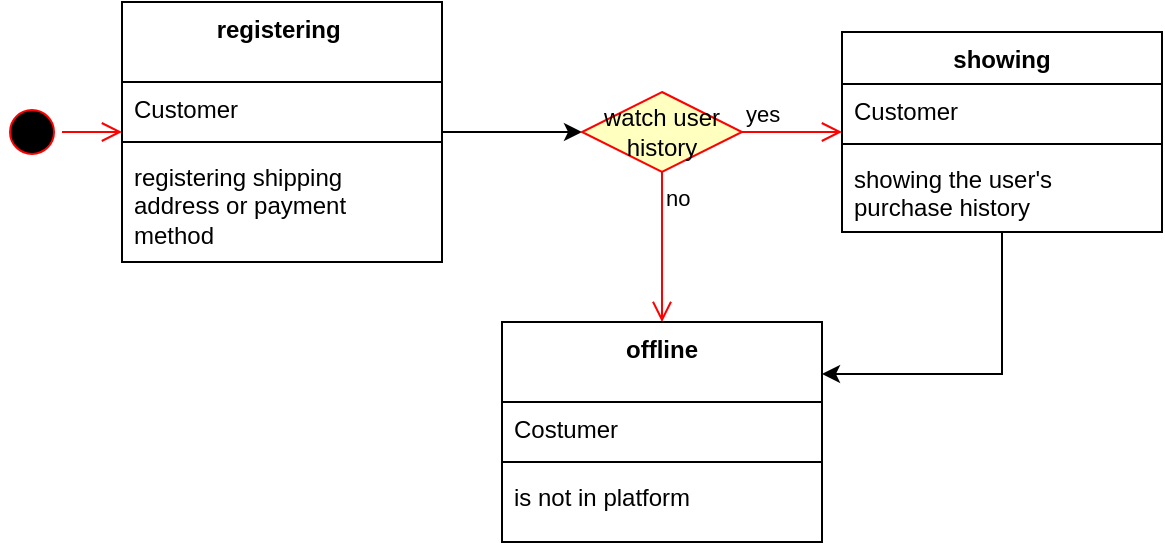 <mxfile version="24.1.0" type="device">
  <diagram id="PQn-5Fw6K4jAPKaVSkoZ" name="Página-1">
    <mxGraphModel dx="720" dy="423" grid="1" gridSize="10" guides="1" tooltips="1" connect="1" arrows="1" fold="1" page="1" pageScale="1" pageWidth="827" pageHeight="1169" math="0" shadow="0">
      <root>
        <mxCell id="0" />
        <mxCell id="1" parent="0" />
        <mxCell id="2B88kZ_RZcYbCxnPiZeE-21" style="edgeStyle=orthogonalEdgeStyle;rounded=0;orthogonalLoop=1;jettySize=auto;html=1;" parent="1" source="2B88kZ_RZcYbCxnPiZeE-5" target="pJZaQ0SCRYhrd6KhoG8E-2" edge="1">
          <mxGeometry relative="1" as="geometry">
            <Array as="points">
              <mxPoint x="560" y="206" />
            </Array>
            <mxPoint x="400.198" y="206" as="targetPoint" />
          </mxGeometry>
        </mxCell>
        <mxCell id="2B88kZ_RZcYbCxnPiZeE-5" value="showing" style="swimlane;fontStyle=1;align=center;verticalAlign=top;childLayout=stackLayout;horizontal=1;startSize=26;horizontalStack=0;resizeParent=1;resizeParentMax=0;resizeLast=0;collapsible=1;marginBottom=0;whiteSpace=wrap;html=1;" parent="1" vertex="1">
          <mxGeometry x="480" y="35" width="160" height="100" as="geometry" />
        </mxCell>
        <mxCell id="2B88kZ_RZcYbCxnPiZeE-6" value="Customer" style="text;strokeColor=none;fillColor=none;align=left;verticalAlign=top;spacingLeft=4;spacingRight=4;overflow=hidden;rotatable=0;points=[[0,0.5],[1,0.5]];portConstraint=eastwest;whiteSpace=wrap;html=1;" parent="2B88kZ_RZcYbCxnPiZeE-5" vertex="1">
          <mxGeometry y="26" width="160" height="26" as="geometry" />
        </mxCell>
        <mxCell id="2B88kZ_RZcYbCxnPiZeE-7" value="" style="line;strokeWidth=1;fillColor=none;align=left;verticalAlign=middle;spacingTop=-1;spacingLeft=3;spacingRight=3;rotatable=0;labelPosition=right;points=[];portConstraint=eastwest;strokeColor=inherit;" parent="2B88kZ_RZcYbCxnPiZeE-5" vertex="1">
          <mxGeometry y="52" width="160" height="8" as="geometry" />
        </mxCell>
        <mxCell id="2B88kZ_RZcYbCxnPiZeE-8" value="showing the user&#39;s purchase history" style="text;strokeColor=none;fillColor=none;align=left;verticalAlign=top;spacingLeft=4;spacingRight=4;overflow=hidden;rotatable=0;points=[[0,0.5],[1,0.5]];portConstraint=eastwest;whiteSpace=wrap;html=1;" parent="2B88kZ_RZcYbCxnPiZeE-5" vertex="1">
          <mxGeometry y="60" width="160" height="40" as="geometry" />
        </mxCell>
        <mxCell id="2B88kZ_RZcYbCxnPiZeE-16" style="edgeStyle=orthogonalEdgeStyle;rounded=0;orthogonalLoop=1;jettySize=auto;html=1;" parent="1" source="2B88kZ_RZcYbCxnPiZeE-9" target="2B88kZ_RZcYbCxnPiZeE-13" edge="1">
          <mxGeometry relative="1" as="geometry" />
        </mxCell>
        <mxCell id="2B88kZ_RZcYbCxnPiZeE-9" value="registering&amp;nbsp;" style="swimlane;fontStyle=1;align=center;verticalAlign=top;childLayout=stackLayout;horizontal=1;startSize=40;horizontalStack=0;resizeParent=1;resizeParentMax=0;resizeLast=0;collapsible=1;marginBottom=0;whiteSpace=wrap;html=1;" parent="1" vertex="1">
          <mxGeometry x="120" y="20" width="160" height="130" as="geometry" />
        </mxCell>
        <mxCell id="2B88kZ_RZcYbCxnPiZeE-10" value="Customer" style="text;strokeColor=none;fillColor=none;align=left;verticalAlign=top;spacingLeft=4;spacingRight=4;overflow=hidden;rotatable=0;points=[[0,0.5],[1,0.5]];portConstraint=eastwest;whiteSpace=wrap;html=1;" parent="2B88kZ_RZcYbCxnPiZeE-9" vertex="1">
          <mxGeometry y="40" width="160" height="26" as="geometry" />
        </mxCell>
        <mxCell id="2B88kZ_RZcYbCxnPiZeE-11" value="" style="line;strokeWidth=1;fillColor=none;align=left;verticalAlign=middle;spacingTop=-1;spacingLeft=3;spacingRight=3;rotatable=0;labelPosition=right;points=[];portConstraint=eastwest;strokeColor=inherit;" parent="2B88kZ_RZcYbCxnPiZeE-9" vertex="1">
          <mxGeometry y="66" width="160" height="8" as="geometry" />
        </mxCell>
        <mxCell id="2B88kZ_RZcYbCxnPiZeE-12" value="registering shipping address or payment method&amp;nbsp;" style="text;strokeColor=none;fillColor=none;align=left;verticalAlign=top;spacingLeft=4;spacingRight=4;overflow=hidden;rotatable=0;points=[[0,0.5],[1,0.5]];portConstraint=eastwest;whiteSpace=wrap;html=1;" parent="2B88kZ_RZcYbCxnPiZeE-9" vertex="1">
          <mxGeometry y="74" width="160" height="56" as="geometry" />
        </mxCell>
        <mxCell id="2B88kZ_RZcYbCxnPiZeE-13" value="watch user history" style="rhombus;whiteSpace=wrap;html=1;fontColor=#000000;fillColor=#ffffc0;strokeColor=#ff0000;" parent="1" vertex="1">
          <mxGeometry x="350" y="65" width="80" height="40" as="geometry" />
        </mxCell>
        <mxCell id="2B88kZ_RZcYbCxnPiZeE-14" value="yes" style="edgeStyle=orthogonalEdgeStyle;html=1;align=left;verticalAlign=bottom;endArrow=open;endSize=8;strokeColor=#ff0000;rounded=0;" parent="1" source="2B88kZ_RZcYbCxnPiZeE-13" target="2B88kZ_RZcYbCxnPiZeE-5" edge="1">
          <mxGeometry x="-1" relative="1" as="geometry">
            <mxPoint x="414" y="290" as="targetPoint" />
          </mxGeometry>
        </mxCell>
        <mxCell id="2B88kZ_RZcYbCxnPiZeE-15" value="no" style="edgeStyle=orthogonalEdgeStyle;html=1;align=left;verticalAlign=top;endArrow=open;endSize=8;strokeColor=#ff0000;rounded=0;" parent="1" source="2B88kZ_RZcYbCxnPiZeE-13" target="pJZaQ0SCRYhrd6KhoG8E-2" edge="1">
          <mxGeometry x="-1" relative="1" as="geometry">
            <mxPoint x="390" y="180" as="targetPoint" />
          </mxGeometry>
        </mxCell>
        <mxCell id="2B88kZ_RZcYbCxnPiZeE-18" value="" style="ellipse;html=1;shape=startState;fillColor=#000000;strokeColor=#ff0000;" parent="1" vertex="1">
          <mxGeometry x="60" y="70" width="30" height="30" as="geometry" />
        </mxCell>
        <mxCell id="2B88kZ_RZcYbCxnPiZeE-19" value="" style="edgeStyle=orthogonalEdgeStyle;html=1;verticalAlign=bottom;endArrow=open;endSize=8;strokeColor=#ff0000;rounded=0;" parent="1" source="2B88kZ_RZcYbCxnPiZeE-18" target="2B88kZ_RZcYbCxnPiZeE-9" edge="1">
          <mxGeometry relative="1" as="geometry">
            <mxPoint x="165" y="120" as="targetPoint" />
          </mxGeometry>
        </mxCell>
        <mxCell id="pJZaQ0SCRYhrd6KhoG8E-2" value="offline" style="swimlane;fontStyle=1;align=center;verticalAlign=top;childLayout=stackLayout;horizontal=1;startSize=40;horizontalStack=0;resizeParent=1;resizeParentMax=0;resizeLast=0;collapsible=1;marginBottom=0;whiteSpace=wrap;html=1;" vertex="1" parent="1">
          <mxGeometry x="310" y="180" width="160" height="110" as="geometry" />
        </mxCell>
        <mxCell id="pJZaQ0SCRYhrd6KhoG8E-3" value="Costumer" style="text;strokeColor=none;fillColor=none;align=left;verticalAlign=top;spacingLeft=4;spacingRight=4;overflow=hidden;rotatable=0;points=[[0,0.5],[1,0.5]];portConstraint=eastwest;whiteSpace=wrap;html=1;" vertex="1" parent="pJZaQ0SCRYhrd6KhoG8E-2">
          <mxGeometry y="40" width="160" height="26" as="geometry" />
        </mxCell>
        <mxCell id="pJZaQ0SCRYhrd6KhoG8E-4" value="" style="line;strokeWidth=1;fillColor=none;align=left;verticalAlign=middle;spacingTop=-1;spacingLeft=3;spacingRight=3;rotatable=0;labelPosition=right;points=[];portConstraint=eastwest;strokeColor=inherit;" vertex="1" parent="pJZaQ0SCRYhrd6KhoG8E-2">
          <mxGeometry y="66" width="160" height="8" as="geometry" />
        </mxCell>
        <mxCell id="pJZaQ0SCRYhrd6KhoG8E-5" value="is not in platform" style="text;strokeColor=none;fillColor=none;align=left;verticalAlign=top;spacingLeft=4;spacingRight=4;overflow=hidden;rotatable=0;points=[[0,0.5],[1,0.5]];portConstraint=eastwest;whiteSpace=wrap;html=1;" vertex="1" parent="pJZaQ0SCRYhrd6KhoG8E-2">
          <mxGeometry y="74" width="160" height="36" as="geometry" />
        </mxCell>
      </root>
    </mxGraphModel>
  </diagram>
</mxfile>
